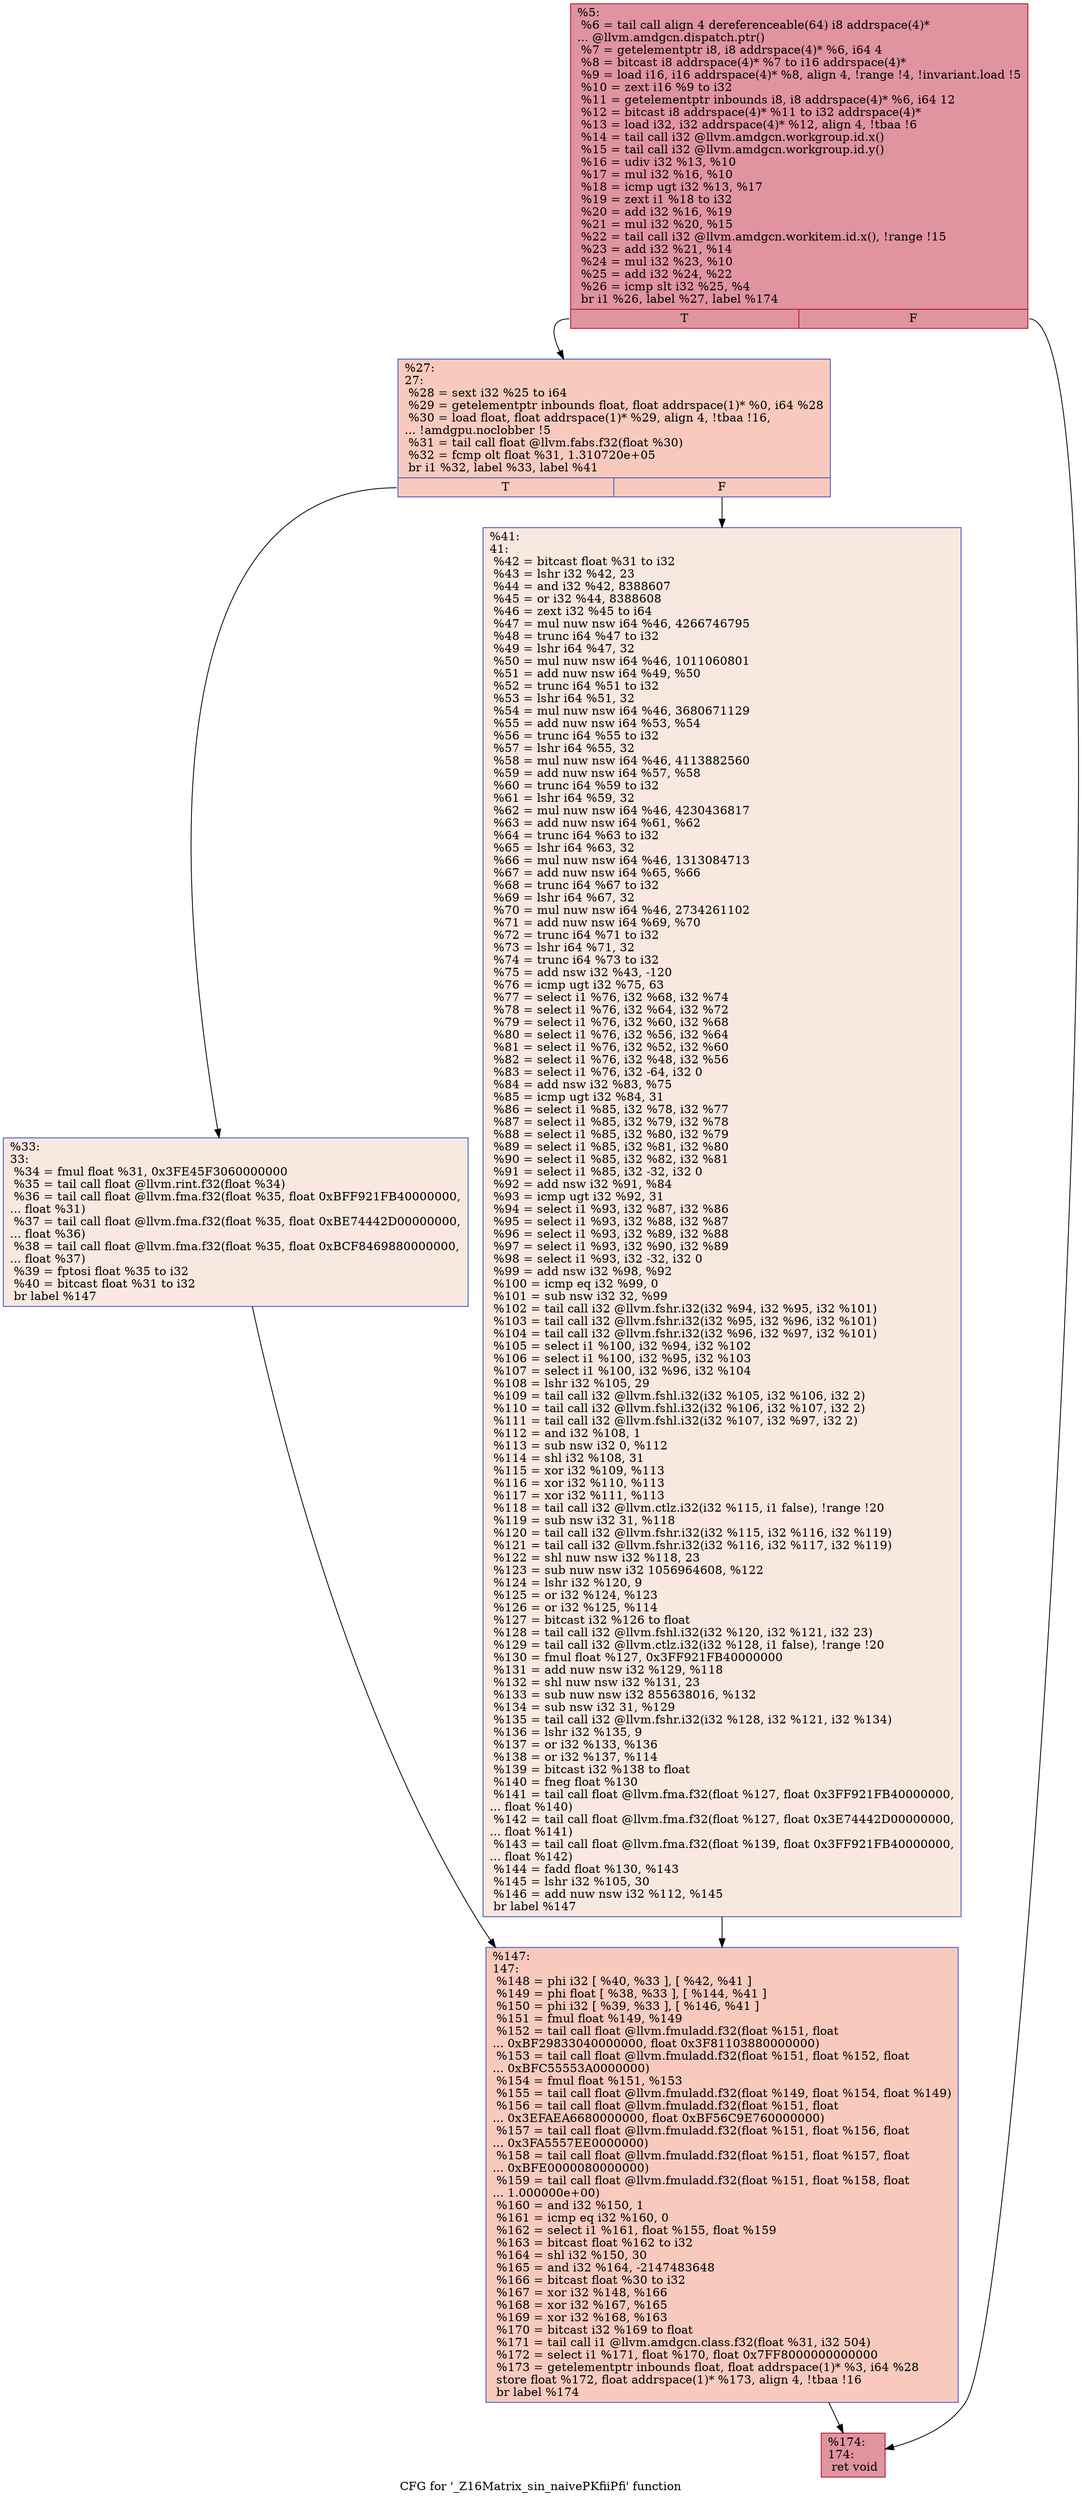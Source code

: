 digraph "CFG for '_Z16Matrix_sin_naivePKfiiPfi' function" {
	label="CFG for '_Z16Matrix_sin_naivePKfiiPfi' function";

	Node0x55c91b0 [shape=record,color="#b70d28ff", style=filled, fillcolor="#b70d2870",label="{%5:\l  %6 = tail call align 4 dereferenceable(64) i8 addrspace(4)*\l... @llvm.amdgcn.dispatch.ptr()\l  %7 = getelementptr i8, i8 addrspace(4)* %6, i64 4\l  %8 = bitcast i8 addrspace(4)* %7 to i16 addrspace(4)*\l  %9 = load i16, i16 addrspace(4)* %8, align 4, !range !4, !invariant.load !5\l  %10 = zext i16 %9 to i32\l  %11 = getelementptr inbounds i8, i8 addrspace(4)* %6, i64 12\l  %12 = bitcast i8 addrspace(4)* %11 to i32 addrspace(4)*\l  %13 = load i32, i32 addrspace(4)* %12, align 4, !tbaa !6\l  %14 = tail call i32 @llvm.amdgcn.workgroup.id.x()\l  %15 = tail call i32 @llvm.amdgcn.workgroup.id.y()\l  %16 = udiv i32 %13, %10\l  %17 = mul i32 %16, %10\l  %18 = icmp ugt i32 %13, %17\l  %19 = zext i1 %18 to i32\l  %20 = add i32 %16, %19\l  %21 = mul i32 %20, %15\l  %22 = tail call i32 @llvm.amdgcn.workitem.id.x(), !range !15\l  %23 = add i32 %21, %14\l  %24 = mul i32 %23, %10\l  %25 = add i32 %24, %22\l  %26 = icmp slt i32 %25, %4\l  br i1 %26, label %27, label %174\l|{<s0>T|<s1>F}}"];
	Node0x55c91b0:s0 -> Node0x55cb9c0;
	Node0x55c91b0:s1 -> Node0x55cba50;
	Node0x55cb9c0 [shape=record,color="#3d50c3ff", style=filled, fillcolor="#ef886b70",label="{%27:\l27:                                               \l  %28 = sext i32 %25 to i64\l  %29 = getelementptr inbounds float, float addrspace(1)* %0, i64 %28\l  %30 = load float, float addrspace(1)* %29, align 4, !tbaa !16,\l... !amdgpu.noclobber !5\l  %31 = tail call float @llvm.fabs.f32(float %30)\l  %32 = fcmp olt float %31, 1.310720e+05\l  br i1 %32, label %33, label %41\l|{<s0>T|<s1>F}}"];
	Node0x55cb9c0:s0 -> Node0x55cb0a0;
	Node0x55cb9c0:s1 -> Node0x55cb130;
	Node0x55cb0a0 [shape=record,color="#3d50c3ff", style=filled, fillcolor="#f1ccb870",label="{%33:\l33:                                               \l  %34 = fmul float %31, 0x3FE45F3060000000\l  %35 = tail call float @llvm.rint.f32(float %34)\l  %36 = tail call float @llvm.fma.f32(float %35, float 0xBFF921FB40000000,\l... float %31)\l  %37 = tail call float @llvm.fma.f32(float %35, float 0xBE74442D00000000,\l... float %36)\l  %38 = tail call float @llvm.fma.f32(float %35, float 0xBCF8469880000000,\l... float %37)\l  %39 = fptosi float %35 to i32\l  %40 = bitcast float %31 to i32\l  br label %147\l}"];
	Node0x55cb0a0 -> Node0x55cdd80;
	Node0x55cb130 [shape=record,color="#3d50c3ff", style=filled, fillcolor="#f1ccb870",label="{%41:\l41:                                               \l  %42 = bitcast float %31 to i32\l  %43 = lshr i32 %42, 23\l  %44 = and i32 %42, 8388607\l  %45 = or i32 %44, 8388608\l  %46 = zext i32 %45 to i64\l  %47 = mul nuw nsw i64 %46, 4266746795\l  %48 = trunc i64 %47 to i32\l  %49 = lshr i64 %47, 32\l  %50 = mul nuw nsw i64 %46, 1011060801\l  %51 = add nuw nsw i64 %49, %50\l  %52 = trunc i64 %51 to i32\l  %53 = lshr i64 %51, 32\l  %54 = mul nuw nsw i64 %46, 3680671129\l  %55 = add nuw nsw i64 %53, %54\l  %56 = trunc i64 %55 to i32\l  %57 = lshr i64 %55, 32\l  %58 = mul nuw nsw i64 %46, 4113882560\l  %59 = add nuw nsw i64 %57, %58\l  %60 = trunc i64 %59 to i32\l  %61 = lshr i64 %59, 32\l  %62 = mul nuw nsw i64 %46, 4230436817\l  %63 = add nuw nsw i64 %61, %62\l  %64 = trunc i64 %63 to i32\l  %65 = lshr i64 %63, 32\l  %66 = mul nuw nsw i64 %46, 1313084713\l  %67 = add nuw nsw i64 %65, %66\l  %68 = trunc i64 %67 to i32\l  %69 = lshr i64 %67, 32\l  %70 = mul nuw nsw i64 %46, 2734261102\l  %71 = add nuw nsw i64 %69, %70\l  %72 = trunc i64 %71 to i32\l  %73 = lshr i64 %71, 32\l  %74 = trunc i64 %73 to i32\l  %75 = add nsw i32 %43, -120\l  %76 = icmp ugt i32 %75, 63\l  %77 = select i1 %76, i32 %68, i32 %74\l  %78 = select i1 %76, i32 %64, i32 %72\l  %79 = select i1 %76, i32 %60, i32 %68\l  %80 = select i1 %76, i32 %56, i32 %64\l  %81 = select i1 %76, i32 %52, i32 %60\l  %82 = select i1 %76, i32 %48, i32 %56\l  %83 = select i1 %76, i32 -64, i32 0\l  %84 = add nsw i32 %83, %75\l  %85 = icmp ugt i32 %84, 31\l  %86 = select i1 %85, i32 %78, i32 %77\l  %87 = select i1 %85, i32 %79, i32 %78\l  %88 = select i1 %85, i32 %80, i32 %79\l  %89 = select i1 %85, i32 %81, i32 %80\l  %90 = select i1 %85, i32 %82, i32 %81\l  %91 = select i1 %85, i32 -32, i32 0\l  %92 = add nsw i32 %91, %84\l  %93 = icmp ugt i32 %92, 31\l  %94 = select i1 %93, i32 %87, i32 %86\l  %95 = select i1 %93, i32 %88, i32 %87\l  %96 = select i1 %93, i32 %89, i32 %88\l  %97 = select i1 %93, i32 %90, i32 %89\l  %98 = select i1 %93, i32 -32, i32 0\l  %99 = add nsw i32 %98, %92\l  %100 = icmp eq i32 %99, 0\l  %101 = sub nsw i32 32, %99\l  %102 = tail call i32 @llvm.fshr.i32(i32 %94, i32 %95, i32 %101)\l  %103 = tail call i32 @llvm.fshr.i32(i32 %95, i32 %96, i32 %101)\l  %104 = tail call i32 @llvm.fshr.i32(i32 %96, i32 %97, i32 %101)\l  %105 = select i1 %100, i32 %94, i32 %102\l  %106 = select i1 %100, i32 %95, i32 %103\l  %107 = select i1 %100, i32 %96, i32 %104\l  %108 = lshr i32 %105, 29\l  %109 = tail call i32 @llvm.fshl.i32(i32 %105, i32 %106, i32 2)\l  %110 = tail call i32 @llvm.fshl.i32(i32 %106, i32 %107, i32 2)\l  %111 = tail call i32 @llvm.fshl.i32(i32 %107, i32 %97, i32 2)\l  %112 = and i32 %108, 1\l  %113 = sub nsw i32 0, %112\l  %114 = shl i32 %108, 31\l  %115 = xor i32 %109, %113\l  %116 = xor i32 %110, %113\l  %117 = xor i32 %111, %113\l  %118 = tail call i32 @llvm.ctlz.i32(i32 %115, i1 false), !range !20\l  %119 = sub nsw i32 31, %118\l  %120 = tail call i32 @llvm.fshr.i32(i32 %115, i32 %116, i32 %119)\l  %121 = tail call i32 @llvm.fshr.i32(i32 %116, i32 %117, i32 %119)\l  %122 = shl nuw nsw i32 %118, 23\l  %123 = sub nuw nsw i32 1056964608, %122\l  %124 = lshr i32 %120, 9\l  %125 = or i32 %124, %123\l  %126 = or i32 %125, %114\l  %127 = bitcast i32 %126 to float\l  %128 = tail call i32 @llvm.fshl.i32(i32 %120, i32 %121, i32 23)\l  %129 = tail call i32 @llvm.ctlz.i32(i32 %128, i1 false), !range !20\l  %130 = fmul float %127, 0x3FF921FB40000000\l  %131 = add nuw nsw i32 %129, %118\l  %132 = shl nuw nsw i32 %131, 23\l  %133 = sub nuw nsw i32 855638016, %132\l  %134 = sub nsw i32 31, %129\l  %135 = tail call i32 @llvm.fshr.i32(i32 %128, i32 %121, i32 %134)\l  %136 = lshr i32 %135, 9\l  %137 = or i32 %133, %136\l  %138 = or i32 %137, %114\l  %139 = bitcast i32 %138 to float\l  %140 = fneg float %130\l  %141 = tail call float @llvm.fma.f32(float %127, float 0x3FF921FB40000000,\l... float %140)\l  %142 = tail call float @llvm.fma.f32(float %127, float 0x3E74442D00000000,\l... float %141)\l  %143 = tail call float @llvm.fma.f32(float %139, float 0x3FF921FB40000000,\l... float %142)\l  %144 = fadd float %130, %143\l  %145 = lshr i32 %105, 30\l  %146 = add nuw nsw i32 %112, %145\l  br label %147\l}"];
	Node0x55cb130 -> Node0x55cdd80;
	Node0x55cdd80 [shape=record,color="#3d50c3ff", style=filled, fillcolor="#ef886b70",label="{%147:\l147:                                              \l  %148 = phi i32 [ %40, %33 ], [ %42, %41 ]\l  %149 = phi float [ %38, %33 ], [ %144, %41 ]\l  %150 = phi i32 [ %39, %33 ], [ %146, %41 ]\l  %151 = fmul float %149, %149\l  %152 = tail call float @llvm.fmuladd.f32(float %151, float\l... 0xBF29833040000000, float 0x3F81103880000000)\l  %153 = tail call float @llvm.fmuladd.f32(float %151, float %152, float\l... 0xBFC55553A0000000)\l  %154 = fmul float %151, %153\l  %155 = tail call float @llvm.fmuladd.f32(float %149, float %154, float %149)\l  %156 = tail call float @llvm.fmuladd.f32(float %151, float\l... 0x3EFAEA6680000000, float 0xBF56C9E760000000)\l  %157 = tail call float @llvm.fmuladd.f32(float %151, float %156, float\l... 0x3FA5557EE0000000)\l  %158 = tail call float @llvm.fmuladd.f32(float %151, float %157, float\l... 0xBFE0000080000000)\l  %159 = tail call float @llvm.fmuladd.f32(float %151, float %158, float\l... 1.000000e+00)\l  %160 = and i32 %150, 1\l  %161 = icmp eq i32 %160, 0\l  %162 = select i1 %161, float %155, float %159\l  %163 = bitcast float %162 to i32\l  %164 = shl i32 %150, 30\l  %165 = and i32 %164, -2147483648\l  %166 = bitcast float %30 to i32\l  %167 = xor i32 %148, %166\l  %168 = xor i32 %167, %165\l  %169 = xor i32 %168, %163\l  %170 = bitcast i32 %169 to float\l  %171 = tail call i1 @llvm.amdgcn.class.f32(float %31, i32 504)\l  %172 = select i1 %171, float %170, float 0x7FF8000000000000\l  %173 = getelementptr inbounds float, float addrspace(1)* %3, i64 %28\l  store float %172, float addrspace(1)* %173, align 4, !tbaa !16\l  br label %174\l}"];
	Node0x55cdd80 -> Node0x55cba50;
	Node0x55cba50 [shape=record,color="#b70d28ff", style=filled, fillcolor="#b70d2870",label="{%174:\l174:                                              \l  ret void\l}"];
}

